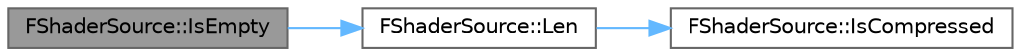 digraph "FShaderSource::IsEmpty"
{
 // INTERACTIVE_SVG=YES
 // LATEX_PDF_SIZE
  bgcolor="transparent";
  edge [fontname=Helvetica,fontsize=10,labelfontname=Helvetica,labelfontsize=10];
  node [fontname=Helvetica,fontsize=10,shape=box,height=0.2,width=0.4];
  rankdir="LR";
  Node1 [id="Node000001",label="FShaderSource::IsEmpty",height=0.2,width=0.4,color="gray40", fillcolor="grey60", style="filled", fontcolor="black",tooltip=" "];
  Node1 -> Node2 [id="edge1_Node000001_Node000002",color="steelblue1",style="solid",tooltip=" "];
  Node2 [id="Node000002",label="FShaderSource::Len",height=0.2,width=0.4,color="grey40", fillcolor="white", style="filled",URL="$d9/d03/classFShaderSource.html#a1a5a95f881ff6e3c19f5c51e9afbc41d",tooltip=" "];
  Node2 -> Node3 [id="edge2_Node000002_Node000003",color="steelblue1",style="solid",tooltip=" "];
  Node3 [id="Node000003",label="FShaderSource::IsCompressed",height=0.2,width=0.4,color="grey40", fillcolor="white", style="filled",URL="$d9/d03/classFShaderSource.html#a3dce63963f4b3e3ba2029d706dcd82cb",tooltip=" "];
}
